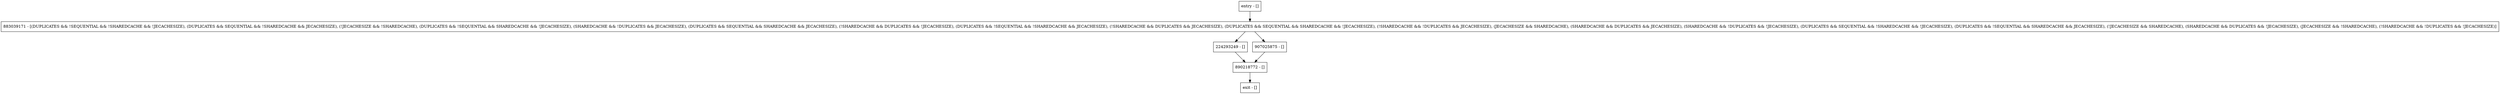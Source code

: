 digraph isOverBudget {
node [shape=record];
entry [label="entry - []"];
exit [label="exit - []"];
883039171 [label="883039171 - [(DUPLICATES && !SEQUENTIAL && !SHAREDCACHE && !JECACHESIZE), (DUPLICATES && SEQUENTIAL && !SHAREDCACHE && JECACHESIZE), (!JECACHESIZE && !SHAREDCACHE), (DUPLICATES && !SEQUENTIAL && SHAREDCACHE && !JECACHESIZE), (SHAREDCACHE && !DUPLICATES && JECACHESIZE), (DUPLICATES && SEQUENTIAL && SHAREDCACHE && JECACHESIZE), (!SHAREDCACHE && DUPLICATES && !JECACHESIZE), (DUPLICATES && !SEQUENTIAL && !SHAREDCACHE && JECACHESIZE), (!SHAREDCACHE && DUPLICATES && JECACHESIZE), (DUPLICATES && SEQUENTIAL && SHAREDCACHE && !JECACHESIZE), (!SHAREDCACHE && !DUPLICATES && JECACHESIZE), (JECACHESIZE && SHAREDCACHE), (SHAREDCACHE && DUPLICATES && JECACHESIZE), (SHAREDCACHE && !DUPLICATES && !JECACHESIZE), (DUPLICATES && SEQUENTIAL && !SHAREDCACHE && !JECACHESIZE), (DUPLICATES && !SEQUENTIAL && SHAREDCACHE && JECACHESIZE), (!JECACHESIZE && SHAREDCACHE), (SHAREDCACHE && DUPLICATES && !JECACHESIZE), (JECACHESIZE && !SHAREDCACHE), (!SHAREDCACHE && !DUPLICATES && !JECACHESIZE)]"];
224293249 [label="224293249 - []"];
907025875 [label="907025875 - []"];
890218772 [label="890218772 - []"];
entry;
exit;
entry -> 883039171;
883039171 -> 224293249;
883039171 -> 907025875;
224293249 -> 890218772;
907025875 -> 890218772;
890218772 -> exit;
}
